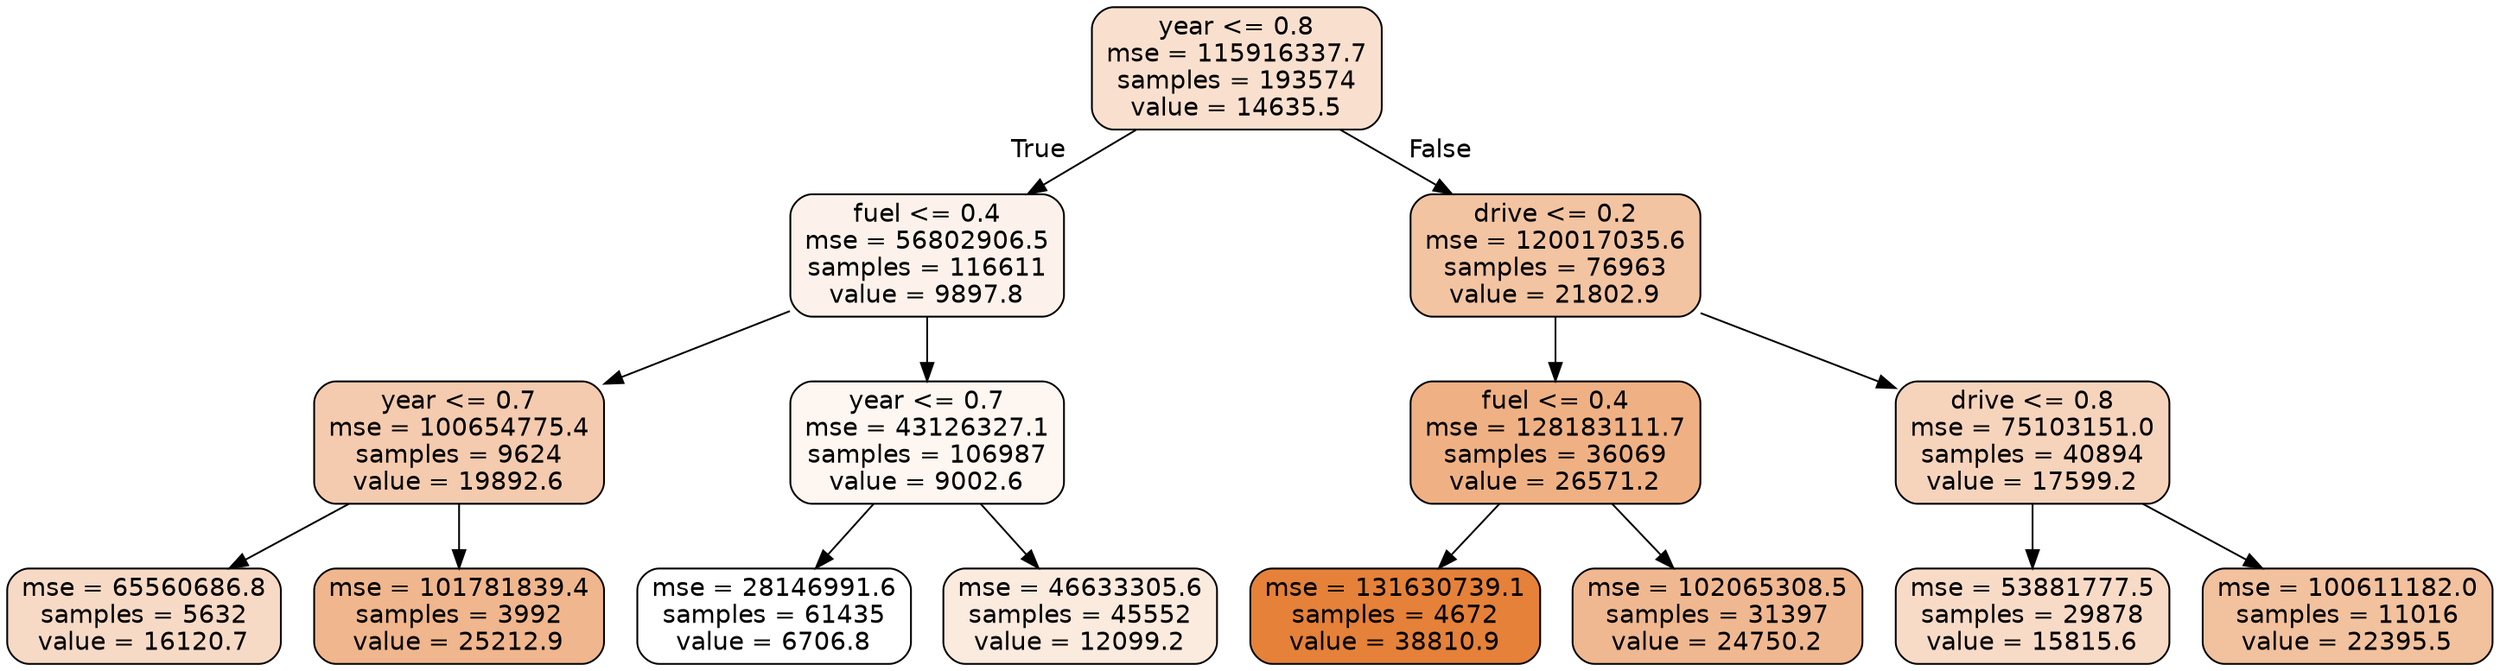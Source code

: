 digraph Tree {
node [shape=box, style="filled, rounded", color="black", fontname=helvetica] ;
edge [fontname=helvetica] ;
0 [label="year <= 0.8\nmse = 115916337.7\nsamples = 193574\nvalue = 14635.5", fillcolor="#f9e0ce"] ;
1 [label="fuel <= 0.4\nmse = 56802906.5\nsamples = 116611\nvalue = 9897.8", fillcolor="#fcf2eb"] ;
0 -> 1 [labeldistance=2.5, labelangle=45, headlabel="True"] ;
2 [label="year <= 0.7\nmse = 100654775.4\nsamples = 9624\nvalue = 19892.6", fillcolor="#f4cbae"] ;
1 -> 2 ;
3 [label="mse = 65560686.8\nsamples = 5632\nvalue = 16120.7", fillcolor="#f7dac5"] ;
2 -> 3 ;
4 [label="mse = 101781839.4\nsamples = 3992\nvalue = 25212.9", fillcolor="#f0b68d"] ;
2 -> 4 ;
5 [label="year <= 0.7\nmse = 43126327.1\nsamples = 106987\nvalue = 9002.6", fillcolor="#fdf6f1"] ;
1 -> 5 ;
6 [label="mse = 28146991.6\nsamples = 61435\nvalue = 6706.8", fillcolor="#ffffff"] ;
5 -> 6 ;
7 [label="mse = 46633305.6\nsamples = 45552\nvalue = 12099.2", fillcolor="#fbeade"] ;
5 -> 7 ;
8 [label="drive <= 0.2\nmse = 120017035.6\nsamples = 76963\nvalue = 21802.9", fillcolor="#f3c4a2"] ;
0 -> 8 [labeldistance=2.5, labelangle=-45, headlabel="False"] ;
9 [label="fuel <= 0.4\nmse = 128183111.7\nsamples = 36069\nvalue = 26571.2", fillcolor="#efb184"] ;
8 -> 9 ;
10 [label="mse = 131630739.1\nsamples = 4672\nvalue = 38810.9", fillcolor="#e58139"] ;
9 -> 10 ;
11 [label="mse = 102065308.5\nsamples = 31397\nvalue = 24750.2", fillcolor="#f0b890"] ;
9 -> 11 ;
12 [label="drive <= 0.8\nmse = 75103151.0\nsamples = 40894\nvalue = 17599.2", fillcolor="#f6d4bc"] ;
8 -> 12 ;
13 [label="mse = 53881777.5\nsamples = 29878\nvalue = 15815.6", fillcolor="#f8dbc7"] ;
12 -> 13 ;
14 [label="mse = 100611182.0\nsamples = 11016\nvalue = 22395.5", fillcolor="#f2c19e"] ;
12 -> 14 ;
}